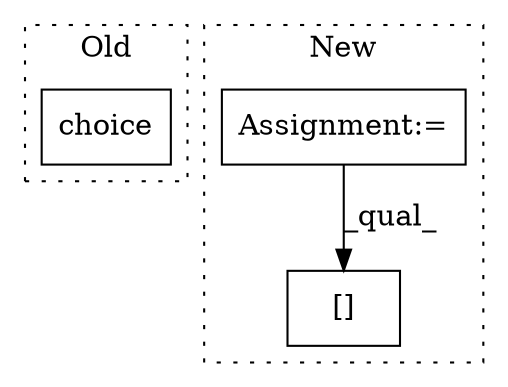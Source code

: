 digraph G {
subgraph cluster0 {
1 [label="choice" a="32" s="2207,2232" l="7,1" shape="box"];
label = "Old";
style="dotted";
}
subgraph cluster1 {
2 [label="[]" a="2" s="3647,3660" l="6,1" shape="box"];
3 [label="Assignment:=" a="7" s="545" l="4" shape="box"];
label = "New";
style="dotted";
}
3 -> 2 [label="_qual_"];
}